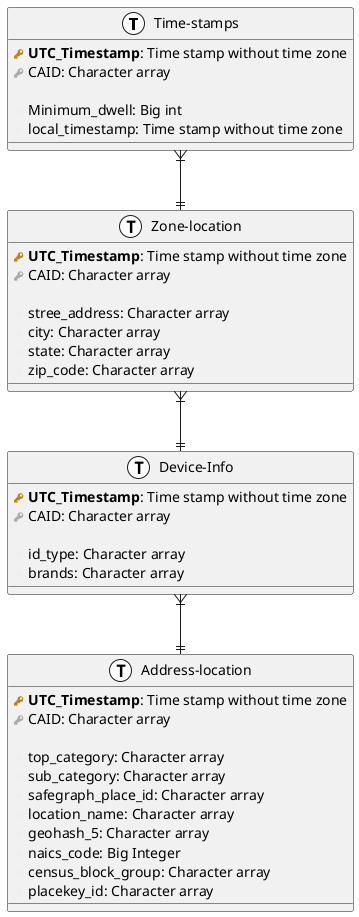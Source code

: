 @startuml dataBaseSchema

!define primary_key(x) <b><color:#b8861b><&key></color> x</b>
!define foreign_key(x) <color:#aaaaaa><&key></color> x
!define column(x) <color:#efefef><&media-record></color> x
!define table(x) entity x << (T, white) >>

' 
table( "Time-stamps" ) {
  primary_key( UTC_Timestamp  ): Time stamp without time zone 
  foreign_key( CAID ): Character array

  column( "Minimum_dwell" ): Big int 
  column( "local_timestamp"): Time stamp without time zone 
}

table("Device-Info"){
  primary_key( UTC_Timestamp  ): Time stamp without time zone
  foreign_key( CAID ): Character array

  column(id_type): Character array 
  column(brands): Character array
}

table("Address-location"){
  primary_key( UTC_Timestamp  ): Time stamp without time zone
  foreign_key( CAID ): Character array

  column(top_category): Character array
  column(sub_category): Character array
  column(safegraph_place_id): Character array
  column(location_name): Character array
  column(geohash_5): Character array
  column(naics_code): Big Integer
  column(census_block_group): Character array
  column(placekey_id): Character array
}

table( "Zone-location" ) {
  primary_key( UTC_Timestamp  ): Time stamp without time zone
  foreign_key( CAID ): Character array

  column(stree_address): Character array
  column(city): Character array
  column(state): Character array
  column(zip_code): Character array
}

"Time-stamps" }|--|| "Zone-location"
"Zone-location" }|--|| "Device-Info"
"Device-Info" }|--|| "Address-location"

@enduml